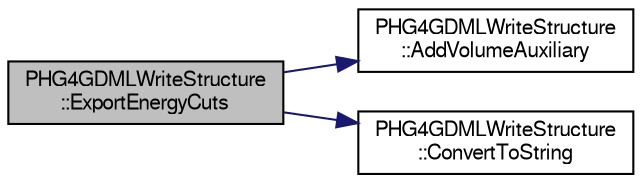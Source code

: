 digraph "PHG4GDMLWriteStructure::ExportEnergyCuts"
{
  bgcolor="transparent";
  edge [fontname="FreeSans",fontsize="10",labelfontname="FreeSans",labelfontsize="10"];
  node [fontname="FreeSans",fontsize="10",shape=record];
  rankdir="LR";
  Node1 [label="PHG4GDMLWriteStructure\l::ExportEnergyCuts",height=0.2,width=0.4,color="black", fillcolor="grey75", style="filled" fontcolor="black"];
  Node1 -> Node2 [color="midnightblue",fontsize="10",style="solid",fontname="FreeSans"];
  Node2 [label="PHG4GDMLWriteStructure\l::AddVolumeAuxiliary",height=0.2,width=0.4,color="black",URL="$d2/d72/classPHG4GDMLWriteStructure.html#a2669090eecf67b3dd09c0386c3f5b3cd"];
  Node1 -> Node3 [color="midnightblue",fontsize="10",style="solid",fontname="FreeSans"];
  Node3 [label="PHG4GDMLWriteStructure\l::ConvertToString",height=0.2,width=0.4,color="black",URL="$d2/d72/classPHG4GDMLWriteStructure.html#a9a129dbd936390e5c951c4eb3a264155"];
}
